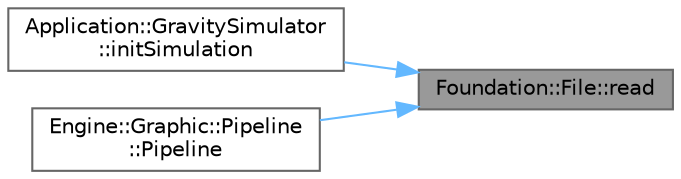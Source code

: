 digraph "Foundation::File::read"
{
 // LATEX_PDF_SIZE
  bgcolor="transparent";
  edge [fontname=Helvetica,fontsize=10,labelfontname=Helvetica,labelfontsize=10];
  node [fontname=Helvetica,fontsize=10,shape=box,height=0.2,width=0.4];
  rankdir="RL";
  Node1 [id="Node000001",label="Foundation::File::read",height=0.2,width=0.4,color="gray40", fillcolor="grey60", style="filled", fontcolor="black",tooltip="Lee todo el contenido del archivo."];
  Node1 -> Node2 [id="edge1_Node000001_Node000002",dir="back",color="steelblue1",style="solid",tooltip=" "];
  Node2 [id="Node000002",label="Application::GravitySimulator\l::initSimulation",height=0.2,width=0.4,color="grey40", fillcolor="white", style="filled",URL="$class_application_1_1_gravity_simulator.html#afc3198768b2b854471bc0f8dc97bd1fb",tooltip="Inicializa la simulación."];
  Node1 -> Node3 [id="edge2_Node000001_Node000003",dir="back",color="steelblue1",style="solid",tooltip=" "];
  Node3 [id="Node000003",label="Engine::Graphic::Pipeline\l::Pipeline",height=0.2,width=0.4,color="grey40", fillcolor="white", style="filled",URL="$class_engine_1_1_graphic_1_1_pipeline.html#ac89b1368008db9b4462fa251dec15d1d",tooltip="Constructor que inicializa el pipeline gráfico."];
}
